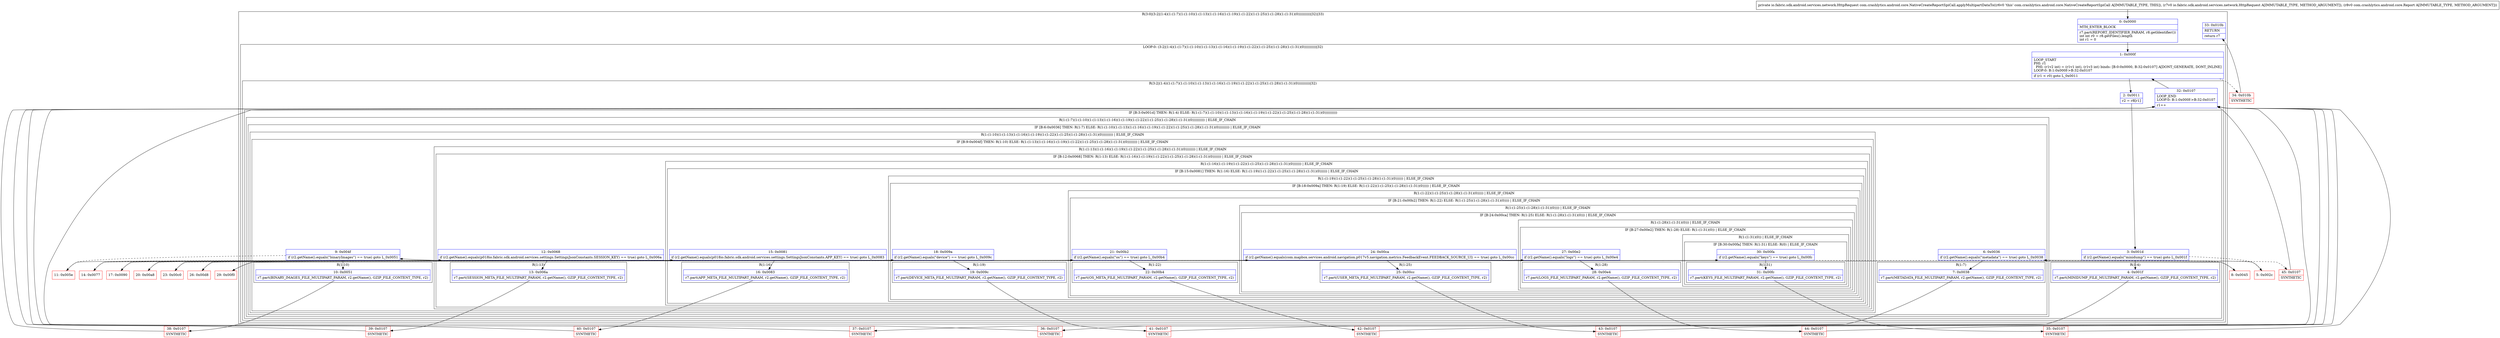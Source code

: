 digraph "CFG forcom.crashlytics.android.core.NativeCreateReportSpiCall.applyMultipartDataTo(Lio\/fabric\/sdk\/android\/services\/network\/HttpRequest;Lcom\/crashlytics\/android\/core\/Report;)Lio\/fabric\/sdk\/android\/services\/network\/HttpRequest;" {
subgraph cluster_Region_1768845977 {
label = "R(3:0|(3:2|(1:4)(1:(1:7)(1:(1:10)(1:(1:13)(1:(1:16)(1:(1:19)(1:(1:22)(1:(1:25)(1:(1:28)(1:(1:31)(0))))))))))|32)|33)";
node [shape=record,color=blue];
Node_0 [shape=record,label="{0\:\ 0x0000|MTH_ENTER_BLOCK\l|r7.part(REPORT_IDENTIFIER_PARAM, r8.getIdentifier())\lint int r0 = r8.getFiles().length\lint r1 = 0\l}"];
subgraph cluster_LoopRegion_2089907205 {
label = "LOOP:0: (3:2|(1:4)(1:(1:7)(1:(1:10)(1:(1:13)(1:(1:16)(1:(1:19)(1:(1:22)(1:(1:25)(1:(1:28)(1:(1:31)(0))))))))))|32)";
node [shape=record,color=blue];
Node_1 [shape=record,label="{1\:\ 0x000f|LOOP_START\lPHI: r1 \l  PHI: (r1v2 int) = (r1v1 int), (r1v3 int) binds: [B:0:0x0000, B:32:0x0107] A[DONT_GENERATE, DONT_INLINE]\lLOOP:0: B:1:0x000f\-\>B:32:0x0107\l|if (r1 \< r0) goto L_0x0011\l}"];
subgraph cluster_Region_1217987802 {
label = "R(3:2|(1:4)(1:(1:7)(1:(1:10)(1:(1:13)(1:(1:16)(1:(1:19)(1:(1:22)(1:(1:25)(1:(1:28)(1:(1:31)(0))))))))))|32)";
node [shape=record,color=blue];
Node_2 [shape=record,label="{2\:\ 0x0011|r2 = r8[r1]\l}"];
subgraph cluster_IfRegion_1972604947 {
label = "IF [B:3:0x001d] THEN: R(1:4) ELSE: R(1:(1:7)(1:(1:10)(1:(1:13)(1:(1:16)(1:(1:19)(1:(1:22)(1:(1:25)(1:(1:28)(1:(1:31)(0))))))))))";
node [shape=record,color=blue];
Node_3 [shape=record,label="{3\:\ 0x001d|if (r2.getName().equals(\"minidump\") == true) goto L_0x001f\l}"];
subgraph cluster_Region_1957134064 {
label = "R(1:4)";
node [shape=record,color=blue];
Node_4 [shape=record,label="{4\:\ 0x001f|r7.part(MINIDUMP_FILE_MULTIPART_PARAM, r2.getName(), GZIP_FILE_CONTENT_TYPE, r2)\l}"];
}
subgraph cluster_Region_2092793777 {
label = "R(1:(1:7)(1:(1:10)(1:(1:13)(1:(1:16)(1:(1:19)(1:(1:22)(1:(1:25)(1:(1:28)(1:(1:31)(0)))))))))) | ELSE_IF_CHAIN\l";
node [shape=record,color=blue];
subgraph cluster_IfRegion_192613759 {
label = "IF [B:6:0x0036] THEN: R(1:7) ELSE: R(1:(1:10)(1:(1:13)(1:(1:16)(1:(1:19)(1:(1:22)(1:(1:25)(1:(1:28)(1:(1:31)(0))))))))) | ELSE_IF_CHAIN\l";
node [shape=record,color=blue];
Node_6 [shape=record,label="{6\:\ 0x0036|if (r2.getName().equals(\"metadata\") == true) goto L_0x0038\l}"];
subgraph cluster_Region_1644238603 {
label = "R(1:7)";
node [shape=record,color=blue];
Node_7 [shape=record,label="{7\:\ 0x0038|r7.part(METADATA_FILE_MULTIPART_PARAM, r2.getName(), GZIP_FILE_CONTENT_TYPE, r2)\l}"];
}
subgraph cluster_Region_756987205 {
label = "R(1:(1:10)(1:(1:13)(1:(1:16)(1:(1:19)(1:(1:22)(1:(1:25)(1:(1:28)(1:(1:31)(0))))))))) | ELSE_IF_CHAIN\l";
node [shape=record,color=blue];
subgraph cluster_IfRegion_977864608 {
label = "IF [B:9:0x004f] THEN: R(1:10) ELSE: R(1:(1:13)(1:(1:16)(1:(1:19)(1:(1:22)(1:(1:25)(1:(1:28)(1:(1:31)(0)))))))) | ELSE_IF_CHAIN\l";
node [shape=record,color=blue];
Node_9 [shape=record,label="{9\:\ 0x004f|if (r2.getName().equals(\"binaryImages\") == true) goto L_0x0051\l}"];
subgraph cluster_Region_1770710371 {
label = "R(1:10)";
node [shape=record,color=blue];
Node_10 [shape=record,label="{10\:\ 0x0051|r7.part(BINARY_IMAGES_FILE_MULTIPART_PARAM, r2.getName(), GZIP_FILE_CONTENT_TYPE, r2)\l}"];
}
subgraph cluster_Region_56167958 {
label = "R(1:(1:13)(1:(1:16)(1:(1:19)(1:(1:22)(1:(1:25)(1:(1:28)(1:(1:31)(0)))))))) | ELSE_IF_CHAIN\l";
node [shape=record,color=blue];
subgraph cluster_IfRegion_1530214309 {
label = "IF [B:12:0x0068] THEN: R(1:13) ELSE: R(1:(1:16)(1:(1:19)(1:(1:22)(1:(1:25)(1:(1:28)(1:(1:31)(0))))))) | ELSE_IF_CHAIN\l";
node [shape=record,color=blue];
Node_12 [shape=record,label="{12\:\ 0x0068|if (r2.getName().equals(p018io.fabric.sdk.android.services.settings.SettingsJsonConstants.SESSION_KEY) == true) goto L_0x006a\l}"];
subgraph cluster_Region_691228516 {
label = "R(1:13)";
node [shape=record,color=blue];
Node_13 [shape=record,label="{13\:\ 0x006a|r7.part(SESSION_META_FILE_MULTIPART_PARAM, r2.getName(), GZIP_FILE_CONTENT_TYPE, r2)\l}"];
}
subgraph cluster_Region_388765404 {
label = "R(1:(1:16)(1:(1:19)(1:(1:22)(1:(1:25)(1:(1:28)(1:(1:31)(0))))))) | ELSE_IF_CHAIN\l";
node [shape=record,color=blue];
subgraph cluster_IfRegion_1548653457 {
label = "IF [B:15:0x0081] THEN: R(1:16) ELSE: R(1:(1:19)(1:(1:22)(1:(1:25)(1:(1:28)(1:(1:31)(0)))))) | ELSE_IF_CHAIN\l";
node [shape=record,color=blue];
Node_15 [shape=record,label="{15\:\ 0x0081|if (r2.getName().equals(p018io.fabric.sdk.android.services.settings.SettingsJsonConstants.APP_KEY) == true) goto L_0x0083\l}"];
subgraph cluster_Region_775167906 {
label = "R(1:16)";
node [shape=record,color=blue];
Node_16 [shape=record,label="{16\:\ 0x0083|r7.part(APP_META_FILE_MULTIPART_PARAM, r2.getName(), GZIP_FILE_CONTENT_TYPE, r2)\l}"];
}
subgraph cluster_Region_500120943 {
label = "R(1:(1:19)(1:(1:22)(1:(1:25)(1:(1:28)(1:(1:31)(0)))))) | ELSE_IF_CHAIN\l";
node [shape=record,color=blue];
subgraph cluster_IfRegion_1789018876 {
label = "IF [B:18:0x009a] THEN: R(1:19) ELSE: R(1:(1:22)(1:(1:25)(1:(1:28)(1:(1:31)(0))))) | ELSE_IF_CHAIN\l";
node [shape=record,color=blue];
Node_18 [shape=record,label="{18\:\ 0x009a|if (r2.getName().equals(\"device\") == true) goto L_0x009c\l}"];
subgraph cluster_Region_1121486370 {
label = "R(1:19)";
node [shape=record,color=blue];
Node_19 [shape=record,label="{19\:\ 0x009c|r7.part(DEVICE_META_FILE_MULTIPART_PARAM, r2.getName(), GZIP_FILE_CONTENT_TYPE, r2)\l}"];
}
subgraph cluster_Region_1285511380 {
label = "R(1:(1:22)(1:(1:25)(1:(1:28)(1:(1:31)(0))))) | ELSE_IF_CHAIN\l";
node [shape=record,color=blue];
subgraph cluster_IfRegion_677326957 {
label = "IF [B:21:0x00b2] THEN: R(1:22) ELSE: R(1:(1:25)(1:(1:28)(1:(1:31)(0)))) | ELSE_IF_CHAIN\l";
node [shape=record,color=blue];
Node_21 [shape=record,label="{21\:\ 0x00b2|if (r2.getName().equals(\"os\") == true) goto L_0x00b4\l}"];
subgraph cluster_Region_1351758392 {
label = "R(1:22)";
node [shape=record,color=blue];
Node_22 [shape=record,label="{22\:\ 0x00b4|r7.part(OS_META_FILE_MULTIPART_PARAM, r2.getName(), GZIP_FILE_CONTENT_TYPE, r2)\l}"];
}
subgraph cluster_Region_1451055006 {
label = "R(1:(1:25)(1:(1:28)(1:(1:31)(0)))) | ELSE_IF_CHAIN\l";
node [shape=record,color=blue];
subgraph cluster_IfRegion_1620241533 {
label = "IF [B:24:0x00ca] THEN: R(1:25) ELSE: R(1:(1:28)(1:(1:31)(0))) | ELSE_IF_CHAIN\l";
node [shape=record,color=blue];
Node_24 [shape=record,label="{24\:\ 0x00ca|if (r2.getName().equals(com.mapbox.services.android.navigation.p017v5.navigation.metrics.FeedbackEvent.FEEDBACK_SOURCE_UI) == true) goto L_0x00cc\l}"];
subgraph cluster_Region_824140890 {
label = "R(1:25)";
node [shape=record,color=blue];
Node_25 [shape=record,label="{25\:\ 0x00cc|r7.part(USER_META_FILE_MULTIPART_PARAM, r2.getName(), GZIP_FILE_CONTENT_TYPE, r2)\l}"];
}
subgraph cluster_Region_1885180851 {
label = "R(1:(1:28)(1:(1:31)(0))) | ELSE_IF_CHAIN\l";
node [shape=record,color=blue];
subgraph cluster_IfRegion_1285618561 {
label = "IF [B:27:0x00e2] THEN: R(1:28) ELSE: R(1:(1:31)(0)) | ELSE_IF_CHAIN\l";
node [shape=record,color=blue];
Node_27 [shape=record,label="{27\:\ 0x00e2|if (r2.getName().equals(\"logs\") == true) goto L_0x00e4\l}"];
subgraph cluster_Region_1000736620 {
label = "R(1:28)";
node [shape=record,color=blue];
Node_28 [shape=record,label="{28\:\ 0x00e4|r7.part(LOGS_FILE_MULTIPART_PARAM, r2.getName(), GZIP_FILE_CONTENT_TYPE, r2)\l}"];
}
subgraph cluster_Region_1901173238 {
label = "R(1:(1:31)(0)) | ELSE_IF_CHAIN\l";
node [shape=record,color=blue];
subgraph cluster_IfRegion_1829592164 {
label = "IF [B:30:0x00fa] THEN: R(1:31) ELSE: R(0) | ELSE_IF_CHAIN\l";
node [shape=record,color=blue];
Node_30 [shape=record,label="{30\:\ 0x00fa|if (r2.getName().equals(\"keys\") == true) goto L_0x00fc\l}"];
subgraph cluster_Region_641388215 {
label = "R(1:31)";
node [shape=record,color=blue];
Node_31 [shape=record,label="{31\:\ 0x00fc|r7.part(KEYS_FILE_MULTIPART_PARAM, r2.getName(), GZIP_FILE_CONTENT_TYPE, r2)\l}"];
}
subgraph cluster_Region_757866619 {
label = "R(0)";
node [shape=record,color=blue];
}
}
}
}
}
}
}
}
}
}
}
}
}
}
}
}
}
}
}
}
Node_32 [shape=record,label="{32\:\ 0x0107|LOOP_END\lLOOP:0: B:1:0x000f\-\>B:32:0x0107\l|r1++\l}"];
}
}
Node_33 [shape=record,label="{33\:\ 0x010b|RETURN\l|return r7\l}"];
}
Node_5 [shape=record,color=red,label="{5\:\ 0x002c}"];
Node_8 [shape=record,color=red,label="{8\:\ 0x0045}"];
Node_11 [shape=record,color=red,label="{11\:\ 0x005e}"];
Node_14 [shape=record,color=red,label="{14\:\ 0x0077}"];
Node_17 [shape=record,color=red,label="{17\:\ 0x0090}"];
Node_20 [shape=record,color=red,label="{20\:\ 0x00a8}"];
Node_23 [shape=record,color=red,label="{23\:\ 0x00c0}"];
Node_26 [shape=record,color=red,label="{26\:\ 0x00d8}"];
Node_29 [shape=record,color=red,label="{29\:\ 0x00f0}"];
Node_34 [shape=record,color=red,label="{34\:\ 0x010b|SYNTHETIC\l}"];
Node_35 [shape=record,color=red,label="{35\:\ 0x0107|SYNTHETIC\l}"];
Node_36 [shape=record,color=red,label="{36\:\ 0x0107|SYNTHETIC\l}"];
Node_37 [shape=record,color=red,label="{37\:\ 0x0107|SYNTHETIC\l}"];
Node_38 [shape=record,color=red,label="{38\:\ 0x0107|SYNTHETIC\l}"];
Node_39 [shape=record,color=red,label="{39\:\ 0x0107|SYNTHETIC\l}"];
Node_40 [shape=record,color=red,label="{40\:\ 0x0107|SYNTHETIC\l}"];
Node_41 [shape=record,color=red,label="{41\:\ 0x0107|SYNTHETIC\l}"];
Node_42 [shape=record,color=red,label="{42\:\ 0x0107|SYNTHETIC\l}"];
Node_43 [shape=record,color=red,label="{43\:\ 0x0107|SYNTHETIC\l}"];
Node_44 [shape=record,color=red,label="{44\:\ 0x0107|SYNTHETIC\l}"];
Node_45 [shape=record,color=red,label="{45\:\ 0x0107|SYNTHETIC\l}"];
MethodNode[shape=record,label="{private io.fabric.sdk.android.services.network.HttpRequest com.crashlytics.android.core.NativeCreateReportSpiCall.applyMultipartDataTo((r6v0 'this' com.crashlytics.android.core.NativeCreateReportSpiCall A[IMMUTABLE_TYPE, THIS]), (r7v0 io.fabric.sdk.android.services.network.HttpRequest A[IMMUTABLE_TYPE, METHOD_ARGUMENT]), (r8v0 com.crashlytics.android.core.Report A[IMMUTABLE_TYPE, METHOD_ARGUMENT])) }"];
MethodNode -> Node_0;
Node_0 -> Node_1;
Node_1 -> Node_2;
Node_1 -> Node_34[style=dashed];
Node_2 -> Node_3;
Node_3 -> Node_4;
Node_3 -> Node_5[style=dashed];
Node_4 -> Node_36;
Node_6 -> Node_7;
Node_6 -> Node_8[style=dashed];
Node_7 -> Node_37;
Node_9 -> Node_10;
Node_9 -> Node_11[style=dashed];
Node_10 -> Node_38;
Node_12 -> Node_13;
Node_12 -> Node_14[style=dashed];
Node_13 -> Node_39;
Node_15 -> Node_16;
Node_15 -> Node_17[style=dashed];
Node_16 -> Node_40;
Node_18 -> Node_19;
Node_18 -> Node_20[style=dashed];
Node_19 -> Node_41;
Node_21 -> Node_22;
Node_21 -> Node_23[style=dashed];
Node_22 -> Node_42;
Node_24 -> Node_25;
Node_24 -> Node_26[style=dashed];
Node_25 -> Node_43;
Node_27 -> Node_28;
Node_27 -> Node_29[style=dashed];
Node_28 -> Node_44;
Node_30 -> Node_31;
Node_30 -> Node_45[style=dashed];
Node_31 -> Node_35;
Node_32 -> Node_1;
Node_5 -> Node_6;
Node_8 -> Node_9;
Node_11 -> Node_12;
Node_14 -> Node_15;
Node_17 -> Node_18;
Node_20 -> Node_21;
Node_23 -> Node_24;
Node_26 -> Node_27;
Node_29 -> Node_30;
Node_34 -> Node_33;
Node_35 -> Node_32;
Node_36 -> Node_32;
Node_37 -> Node_32;
Node_38 -> Node_32;
Node_39 -> Node_32;
Node_40 -> Node_32;
Node_41 -> Node_32;
Node_42 -> Node_32;
Node_43 -> Node_32;
Node_44 -> Node_32;
Node_45 -> Node_32;
}

